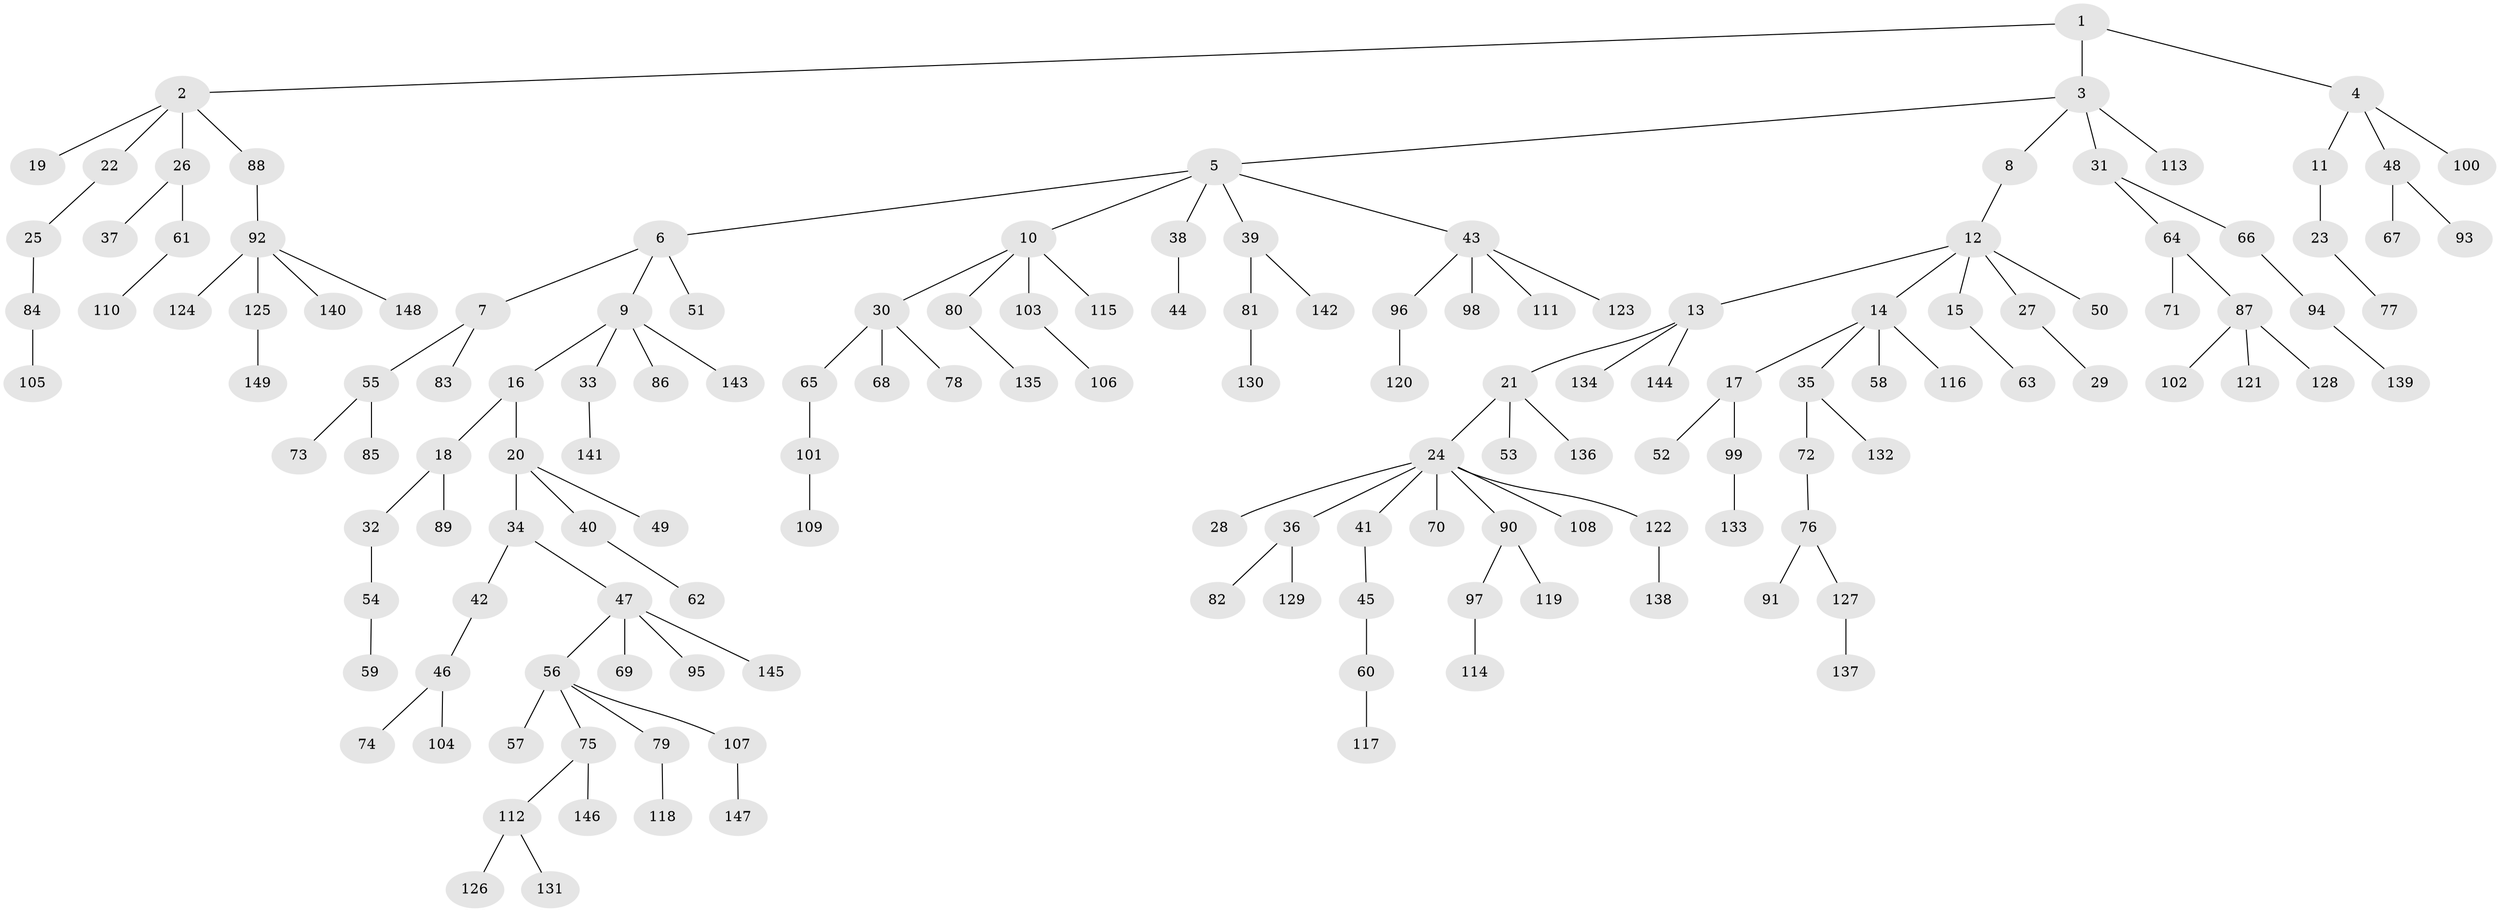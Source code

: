 // Generated by graph-tools (version 1.1) at 2025/11/02/27/25 16:11:27]
// undirected, 149 vertices, 148 edges
graph export_dot {
graph [start="1"]
  node [color=gray90,style=filled];
  1;
  2;
  3;
  4;
  5;
  6;
  7;
  8;
  9;
  10;
  11;
  12;
  13;
  14;
  15;
  16;
  17;
  18;
  19;
  20;
  21;
  22;
  23;
  24;
  25;
  26;
  27;
  28;
  29;
  30;
  31;
  32;
  33;
  34;
  35;
  36;
  37;
  38;
  39;
  40;
  41;
  42;
  43;
  44;
  45;
  46;
  47;
  48;
  49;
  50;
  51;
  52;
  53;
  54;
  55;
  56;
  57;
  58;
  59;
  60;
  61;
  62;
  63;
  64;
  65;
  66;
  67;
  68;
  69;
  70;
  71;
  72;
  73;
  74;
  75;
  76;
  77;
  78;
  79;
  80;
  81;
  82;
  83;
  84;
  85;
  86;
  87;
  88;
  89;
  90;
  91;
  92;
  93;
  94;
  95;
  96;
  97;
  98;
  99;
  100;
  101;
  102;
  103;
  104;
  105;
  106;
  107;
  108;
  109;
  110;
  111;
  112;
  113;
  114;
  115;
  116;
  117;
  118;
  119;
  120;
  121;
  122;
  123;
  124;
  125;
  126;
  127;
  128;
  129;
  130;
  131;
  132;
  133;
  134;
  135;
  136;
  137;
  138;
  139;
  140;
  141;
  142;
  143;
  144;
  145;
  146;
  147;
  148;
  149;
  1 -- 2;
  1 -- 3;
  1 -- 4;
  2 -- 19;
  2 -- 22;
  2 -- 26;
  2 -- 88;
  3 -- 5;
  3 -- 8;
  3 -- 31;
  3 -- 113;
  4 -- 11;
  4 -- 48;
  4 -- 100;
  5 -- 6;
  5 -- 10;
  5 -- 38;
  5 -- 39;
  5 -- 43;
  6 -- 7;
  6 -- 9;
  6 -- 51;
  7 -- 55;
  7 -- 83;
  8 -- 12;
  9 -- 16;
  9 -- 33;
  9 -- 86;
  9 -- 143;
  10 -- 30;
  10 -- 80;
  10 -- 103;
  10 -- 115;
  11 -- 23;
  12 -- 13;
  12 -- 14;
  12 -- 15;
  12 -- 27;
  12 -- 50;
  13 -- 21;
  13 -- 134;
  13 -- 144;
  14 -- 17;
  14 -- 35;
  14 -- 58;
  14 -- 116;
  15 -- 63;
  16 -- 18;
  16 -- 20;
  17 -- 52;
  17 -- 99;
  18 -- 32;
  18 -- 89;
  20 -- 34;
  20 -- 40;
  20 -- 49;
  21 -- 24;
  21 -- 53;
  21 -- 136;
  22 -- 25;
  23 -- 77;
  24 -- 28;
  24 -- 36;
  24 -- 41;
  24 -- 70;
  24 -- 90;
  24 -- 108;
  24 -- 122;
  25 -- 84;
  26 -- 37;
  26 -- 61;
  27 -- 29;
  30 -- 65;
  30 -- 68;
  30 -- 78;
  31 -- 64;
  31 -- 66;
  32 -- 54;
  33 -- 141;
  34 -- 42;
  34 -- 47;
  35 -- 72;
  35 -- 132;
  36 -- 82;
  36 -- 129;
  38 -- 44;
  39 -- 81;
  39 -- 142;
  40 -- 62;
  41 -- 45;
  42 -- 46;
  43 -- 96;
  43 -- 98;
  43 -- 111;
  43 -- 123;
  45 -- 60;
  46 -- 74;
  46 -- 104;
  47 -- 56;
  47 -- 69;
  47 -- 95;
  47 -- 145;
  48 -- 67;
  48 -- 93;
  54 -- 59;
  55 -- 73;
  55 -- 85;
  56 -- 57;
  56 -- 75;
  56 -- 79;
  56 -- 107;
  60 -- 117;
  61 -- 110;
  64 -- 71;
  64 -- 87;
  65 -- 101;
  66 -- 94;
  72 -- 76;
  75 -- 112;
  75 -- 146;
  76 -- 91;
  76 -- 127;
  79 -- 118;
  80 -- 135;
  81 -- 130;
  84 -- 105;
  87 -- 102;
  87 -- 121;
  87 -- 128;
  88 -- 92;
  90 -- 97;
  90 -- 119;
  92 -- 124;
  92 -- 125;
  92 -- 140;
  92 -- 148;
  94 -- 139;
  96 -- 120;
  97 -- 114;
  99 -- 133;
  101 -- 109;
  103 -- 106;
  107 -- 147;
  112 -- 126;
  112 -- 131;
  122 -- 138;
  125 -- 149;
  127 -- 137;
}
